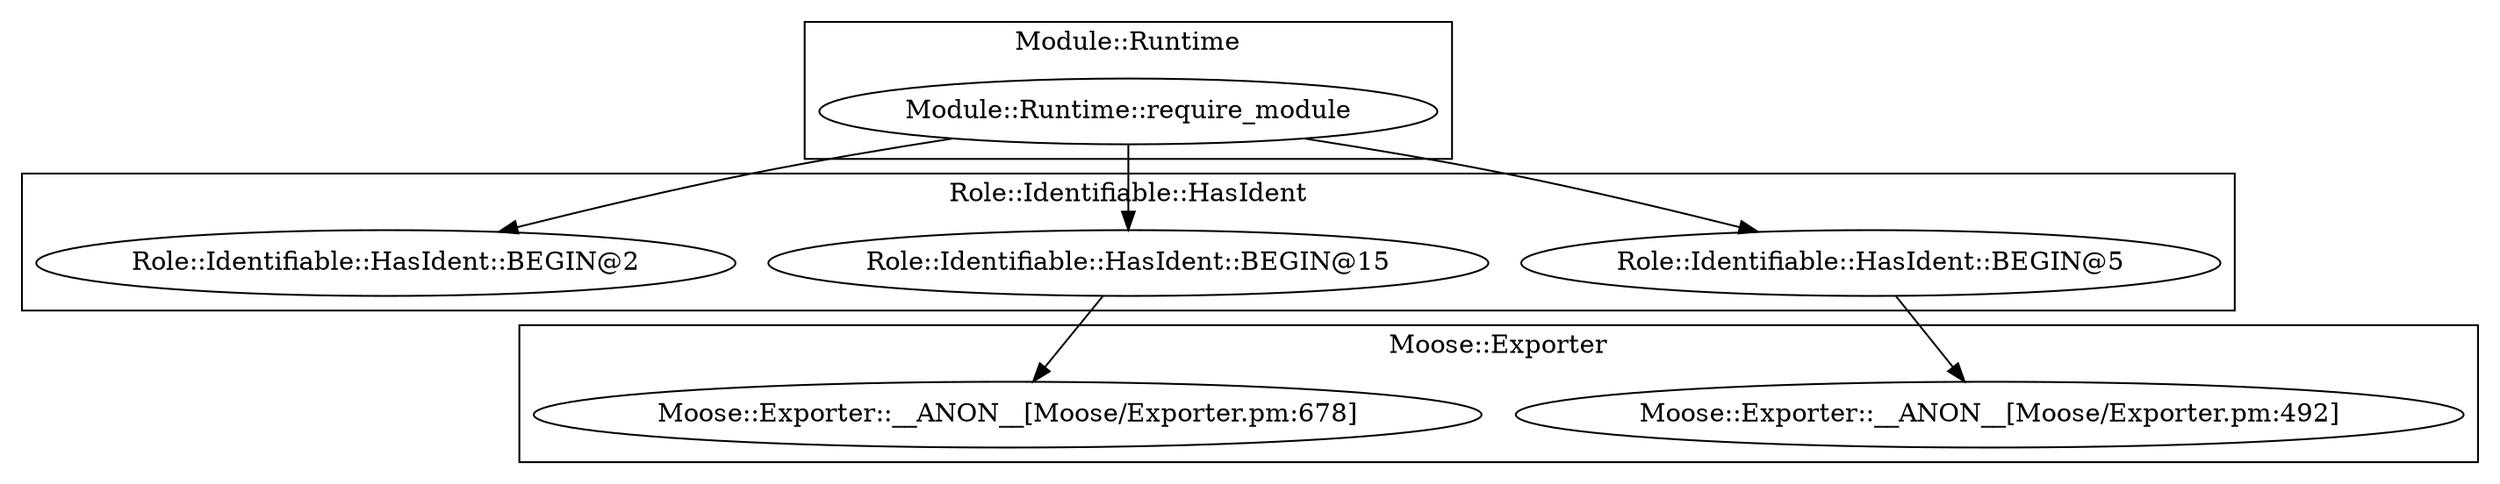 digraph {
graph [overlap=false]
subgraph cluster_Module_Runtime {
	label="Module::Runtime";
	"Module::Runtime::require_module";
}
subgraph cluster_Moose_Exporter {
	label="Moose::Exporter";
	"Moose::Exporter::__ANON__[Moose/Exporter.pm:492]";
	"Moose::Exporter::__ANON__[Moose/Exporter.pm:678]";
}
subgraph cluster_Role_Identifiable_HasIdent {
	label="Role::Identifiable::HasIdent";
	"Role::Identifiable::HasIdent::BEGIN@15";
	"Role::Identifiable::HasIdent::BEGIN@5";
	"Role::Identifiable::HasIdent::BEGIN@2";
}
"Module::Runtime::require_module" -> "Role::Identifiable::HasIdent::BEGIN@2";
"Role::Identifiable::HasIdent::BEGIN@15" -> "Moose::Exporter::__ANON__[Moose/Exporter.pm:678]";
"Role::Identifiable::HasIdent::BEGIN@5" -> "Moose::Exporter::__ANON__[Moose/Exporter.pm:492]";
"Module::Runtime::require_module" -> "Role::Identifiable::HasIdent::BEGIN@5";
"Module::Runtime::require_module" -> "Role::Identifiable::HasIdent::BEGIN@15";
}
